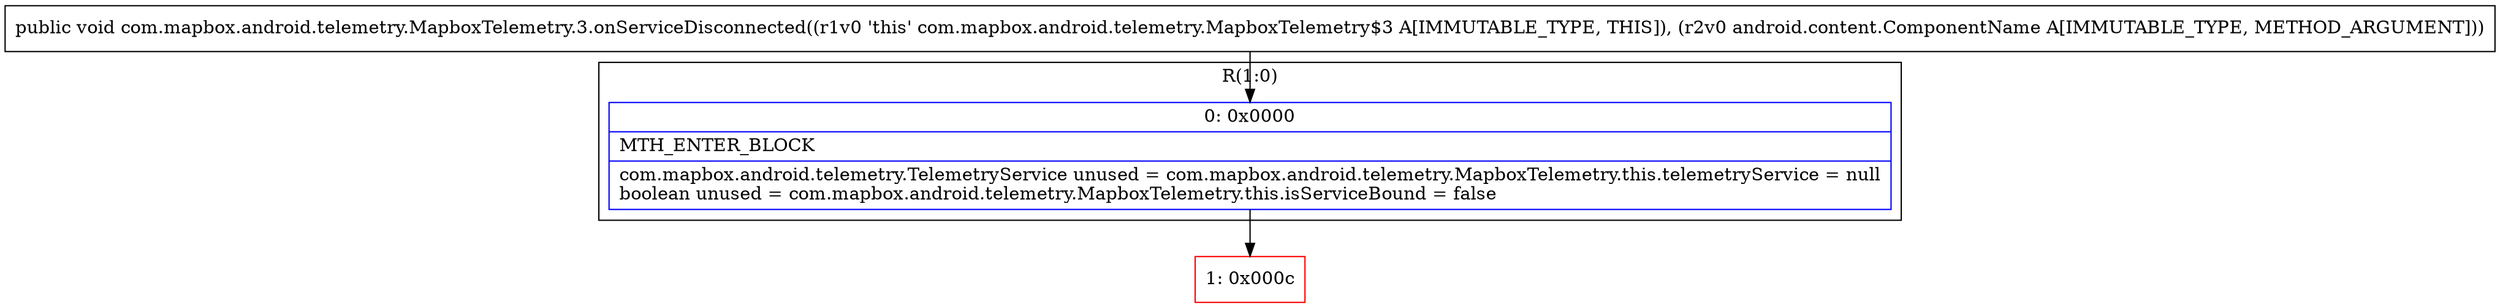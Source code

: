 digraph "CFG forcom.mapbox.android.telemetry.MapboxTelemetry.3.onServiceDisconnected(Landroid\/content\/ComponentName;)V" {
subgraph cluster_Region_924764357 {
label = "R(1:0)";
node [shape=record,color=blue];
Node_0 [shape=record,label="{0\:\ 0x0000|MTH_ENTER_BLOCK\l|com.mapbox.android.telemetry.TelemetryService unused = com.mapbox.android.telemetry.MapboxTelemetry.this.telemetryService = null\lboolean unused = com.mapbox.android.telemetry.MapboxTelemetry.this.isServiceBound = false\l}"];
}
Node_1 [shape=record,color=red,label="{1\:\ 0x000c}"];
MethodNode[shape=record,label="{public void com.mapbox.android.telemetry.MapboxTelemetry.3.onServiceDisconnected((r1v0 'this' com.mapbox.android.telemetry.MapboxTelemetry$3 A[IMMUTABLE_TYPE, THIS]), (r2v0 android.content.ComponentName A[IMMUTABLE_TYPE, METHOD_ARGUMENT])) }"];
MethodNode -> Node_0;
Node_0 -> Node_1;
}

